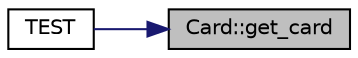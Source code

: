 digraph "Card::get_card"
{
 // INTERACTIVE_SVG=YES
 // LATEX_PDF_SIZE
  edge [fontname="Helvetica",fontsize="10",labelfontname="Helvetica",labelfontsize="10"];
  node [fontname="Helvetica",fontsize="10",shape=record];
  rankdir="RL";
  Node1 [label="Card::get_card",height=0.2,width=0.4,color="black", fillcolor="grey75", style="filled", fontcolor="black",tooltip="Gets the card's representation as a string."];
  Node1 -> Node2 [dir="back",color="midnightblue",fontsize="10",style="solid",fontname="Helvetica"];
  Node2 [label="TEST",height=0.2,width=0.4,color="black", fillcolor="white", style="filled",URL="$test___card_8cc.html#a8ddacf150eb9f2acdfce0156191b5d41",tooltip=" "];
}
